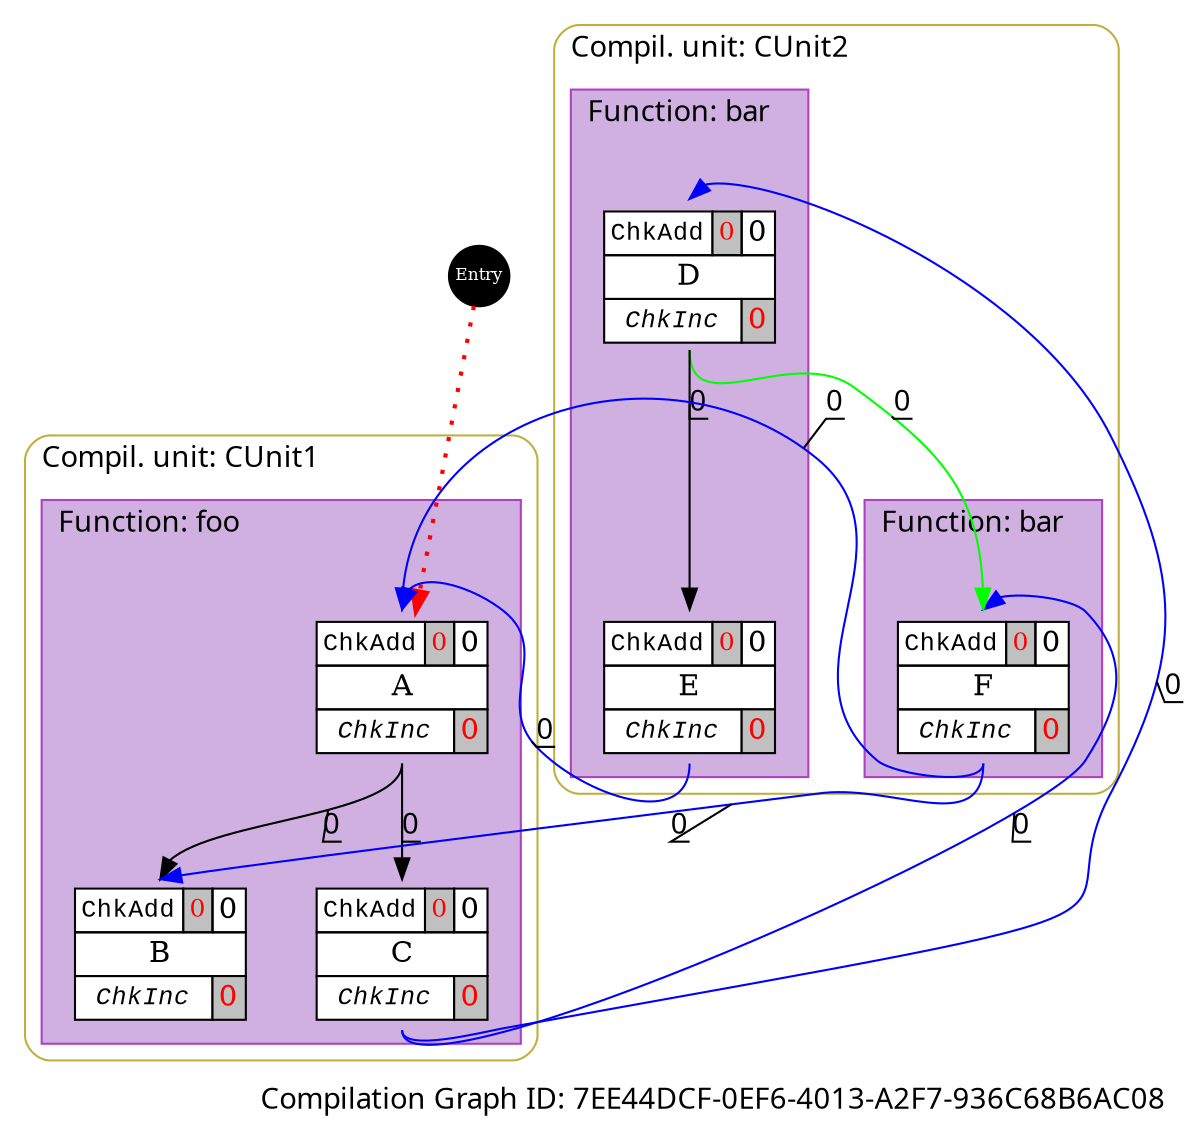 digraph {
    node [shape=plaintext];
    clusterrank="local";
    label="Compilation Graph ID: 7EE44DCF-0EF6-4013-A2F7-936C68B6AC08";
    labeljust=r;
    fontname="Terminus";
    comment="Entry point is in compilation unit 'CUnit1'";
    comment="and in function 'foo'";
    comment="and in basic_block 'A'";
    
    ENTRY [shape=circle,style=filled,fontcolor=white,color=black,fixedsize=true,fontsize=8,width=0.4,label="Entry"];
    
    subgraph "cluster_cunit_CUnit1" {
        label="Compil. unit: CUnit1";
        labeljust=l;
        pencolor="#C0AF40";
        style="rounded";
        penwidth=1;
        subgraph "cluster_func_foo" {
            style="filled";
            fillcolor="#CFB0E0";
            label="Function: foo";
            labeljust=l;
            pencolor="#AF40C0";
            penwidth=1;
            func_foo_A [label=<<TABLE BGCOLOR="white" BORDER="0" CELLBORDER="1" CELLSPACING="0"><TR><TD><FONT POINT-SIZE="12.0" FACE="Courier New">ChkAdd</FONT></TD><TD BGCOLOR="#c0c0c0" PORT="here"><FONT COLOR="red" POINT-SIZE="12.0">0</FONT></TD><TD>0</TD></TR><TR><TD COLSPAN="3">A</TD></TR><TR><TD COLSPAN="2"><FONT POINT-SIZE="12.0" FACE="Courier New,italic">ChkInc</FONT></TD><TD BGCOLOR="#c0c0c0"><FONT COLOR="red">0</FONT></TD></TR></TABLE>>];
            func_foo_B [label=<<TABLE BGCOLOR="white" BORDER="0" CELLBORDER="1" CELLSPACING="0"><TR><TD><FONT POINT-SIZE="12.0" FACE="Courier New">ChkAdd</FONT></TD><TD BGCOLOR="#c0c0c0" PORT="here"><FONT COLOR="red" POINT-SIZE="12.0">0</FONT></TD><TD>0</TD></TR><TR><TD COLSPAN="3">B</TD></TR><TR><TD COLSPAN="2"><FONT POINT-SIZE="12.0" FACE="Courier New,italic">ChkInc</FONT></TD><TD BGCOLOR="#c0c0c0"><FONT COLOR="red">0</FONT></TD></TR></TABLE>>];
            func_foo_C [label=<<TABLE BGCOLOR="white" BORDER="0" CELLBORDER="1" CELLSPACING="0"><TR><TD><FONT POINT-SIZE="12.0" FACE="Courier New">ChkAdd</FONT></TD><TD BGCOLOR="#c0c0c0" PORT="here"><FONT COLOR="red" POINT-SIZE="12.0">0</FONT></TD><TD>0</TD></TR><TR><TD COLSPAN="3">C</TD></TR><TR><TD COLSPAN="2"><FONT POINT-SIZE="12.0" FACE="Courier New,italic">ChkInc</FONT></TD><TD BGCOLOR="#c0c0c0"><FONT COLOR="red">0</FONT></TD></TR></TABLE>>];
            func_foo_A:s -> func_foo_B:n [fontname="Kinnari",color=black,weight=5,constraint=true,decorate=true,label="0"];
            func_foo_A:s -> func_foo_C:n [fontname="Kinnari",color=black,weight=5,constraint=true,decorate=true,label="0"];
        }
    }
    func_foo_C:s -> func_bar_D:n [fontname="Kinnari",color=blue,weight=5,constraint=true,decorate=true,label="0"];
    func_foo_C:s -> func_bar_F:n [fontname="Kinnari",color=blue,weight=5,constraint=true,decorate=true,label="0"];
    subgraph "cluster_cunit_CUnit2" {
        label="Compil. unit: CUnit2";
        labeljust=l;
        pencolor="#C0AF40";
        style="rounded";
        penwidth=1;
        subgraph "cluster_func_bar" {
            style="filled";
            fillcolor="#CFB0E0";
            label="Function: bar";
            labeljust=l;
            pencolor="#AF40C0";
            penwidth=1;
            func_bar_D [label=<<TABLE BGCOLOR="white" BORDER="0" CELLBORDER="1" CELLSPACING="0"><TR><TD><FONT POINT-SIZE="12.0" FACE="Courier New">ChkAdd</FONT></TD><TD BGCOLOR="#c0c0c0" PORT="here"><FONT COLOR="red" POINT-SIZE="12.0">0</FONT></TD><TD>0</TD></TR><TR><TD COLSPAN="3">D</TD></TR><TR><TD COLSPAN="2"><FONT POINT-SIZE="12.0" FACE="Courier New,italic">ChkInc</FONT></TD><TD BGCOLOR="#c0c0c0"><FONT COLOR="red">0</FONT></TD></TR></TABLE>>];
            func_bar_E [label=<<TABLE BGCOLOR="white" BORDER="0" CELLBORDER="1" CELLSPACING="0"><TR><TD><FONT POINT-SIZE="12.0" FACE="Courier New">ChkAdd</FONT></TD><TD BGCOLOR="#c0c0c0" PORT="here"><FONT COLOR="red" POINT-SIZE="12.0">0</FONT></TD><TD>0</TD></TR><TR><TD COLSPAN="3">E</TD></TR><TR><TD COLSPAN="2"><FONT POINT-SIZE="12.0" FACE="Courier New,italic">ChkInc</FONT></TD><TD BGCOLOR="#c0c0c0"><FONT COLOR="red">0</FONT></TD></TR></TABLE>>];
            func_bar_D:s -> func_bar_E:n [fontname="Kinnari",color=black,weight=5,constraint=true,decorate=true,label="0"];
        }
        func_bar_D:s -> func_bar_F:n [fontname="Kinnari",color=green,weight=5,constraint=true,decorate=true,label="0"];
        subgraph "cluster_func_bar (1566028015)" {
            style="filled";
            fillcolor="#CFB0E0";
            label="Function: bar";
            labeljust=l;
            pencolor="#AF40C0";
            penwidth=1;
            func_bar_F [label=<<TABLE BGCOLOR="white" BORDER="0" CELLBORDER="1" CELLSPACING="0"><TR><TD><FONT POINT-SIZE="12.0" FACE="Courier New">ChkAdd</FONT></TD><TD BGCOLOR="#c0c0c0" PORT="here"><FONT COLOR="red" POINT-SIZE="12.0">0</FONT></TD><TD>0</TD></TR><TR><TD COLSPAN="3">F</TD></TR><TR><TD COLSPAN="2"><FONT POINT-SIZE="12.0" FACE="Courier New,italic">ChkInc</FONT></TD><TD BGCOLOR="#c0c0c0"><FONT COLOR="red">0</FONT></TD></TR></TABLE>>];
        }
    }
    func_bar_E:s -> func_foo_A:n [fontname="Kinnari",color=blue,weight=5,constraint=true,decorate=true,label="0"];
    func_bar_F:s -> func_foo_B:n [fontname="Kinnari",color=blue,weight=5,constraint=true,decorate=true,label="0"];
    func_bar_F:s -> func_foo_A:n [fontname="Kinnari",color=blue,weight=5,constraint=true,decorate=true,label="0"];
    
    ENTRY -> func_foo_A[style="dotted,bold",color=red,weight=3,constraint=false,decorate=false];
    
}
